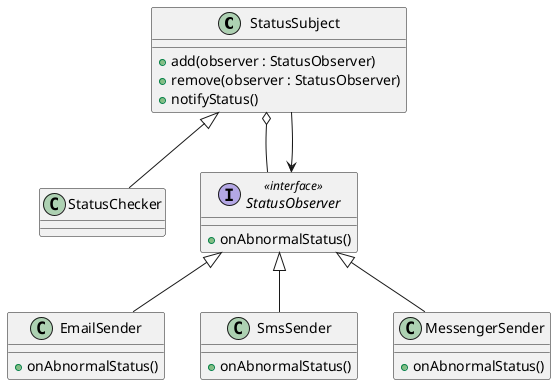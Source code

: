 @startuml
'https://plantuml.com/class-diagram

class StatusSubject {
+ add(observer : StatusObserver)
+ remove(observer : StatusObserver)
+ notifyStatus()
}

class StatusChecker {
}

interface StatusObserver<<interface>>{
+ onAbnormalStatus()
}
class EmailSender {
+ onAbnormalStatus()
}
class SmsSender {
+ onAbnormalStatus()
}
class MessengerSender {
+ onAbnormalStatus()
}

StatusSubject <|-- StatusChecker

StatusSubject o-- StatusObserver
StatusSubject --> StatusObserver

StatusObserver <|-- EmailSender
StatusObserver <|-- SmsSender
StatusObserver <|-- MessengerSender

@enduml
